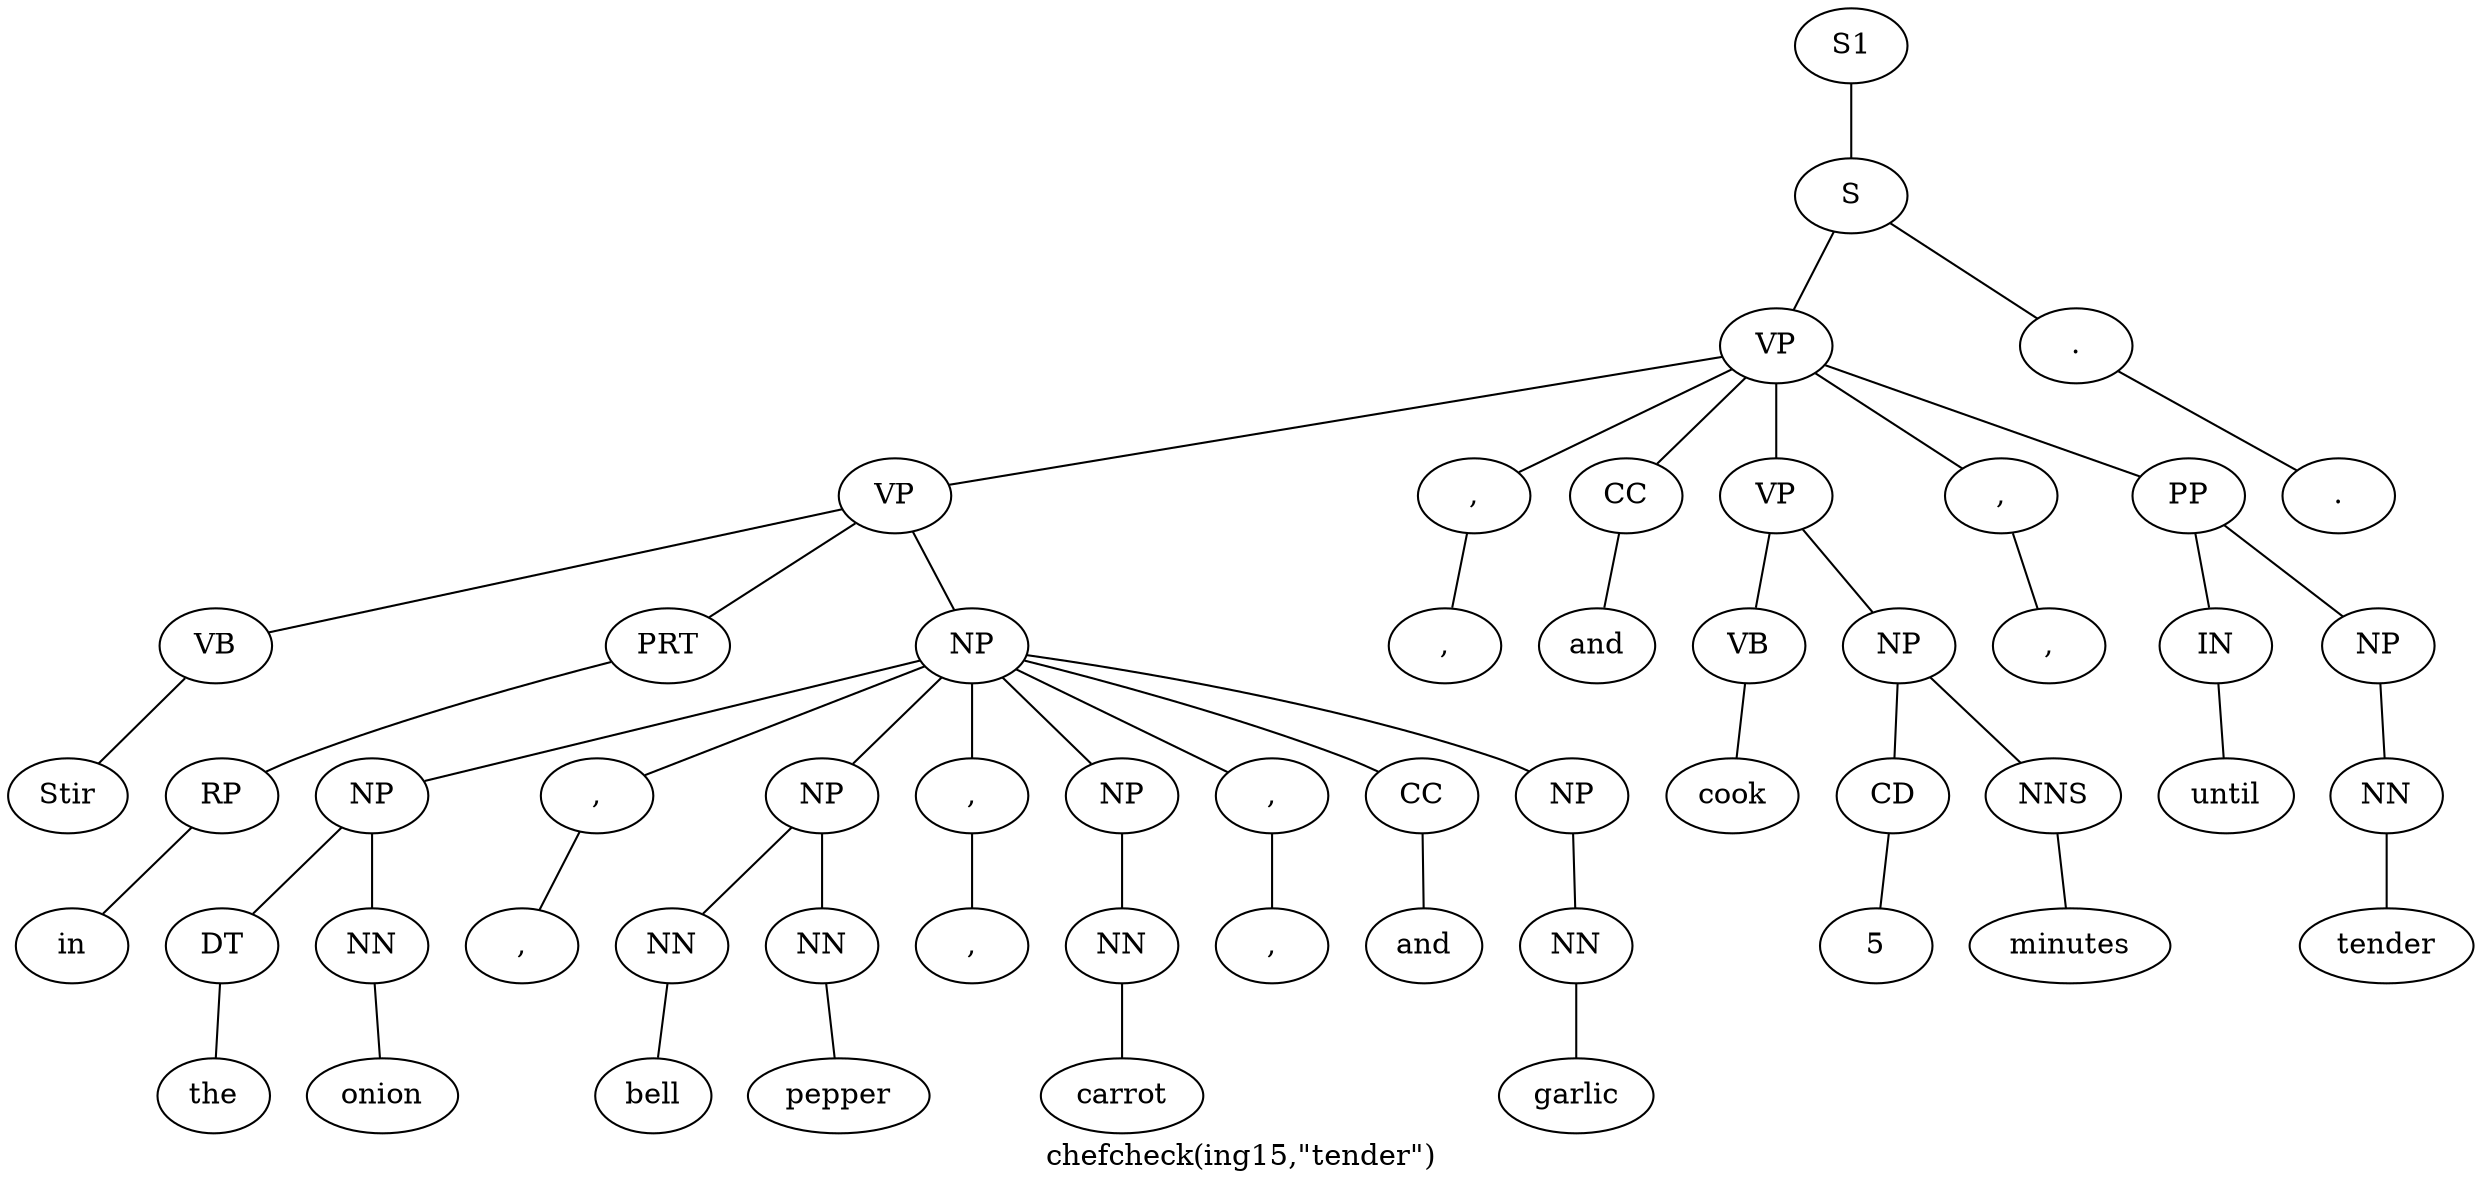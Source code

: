 graph SyntaxGraph {
	label = "chefcheck(ing15,\"tender\")";
	Node0 [label="S1"];
	Node1 [label="S"];
	Node2 [label="VP"];
	Node3 [label="VP"];
	Node4 [label="VB"];
	Node5 [label="Stir"];
	Node6 [label="PRT"];
	Node7 [label="RP"];
	Node8 [label="in"];
	Node9 [label="NP"];
	Node10 [label="NP"];
	Node11 [label="DT"];
	Node12 [label="the"];
	Node13 [label="NN"];
	Node14 [label="onion"];
	Node15 [label=","];
	Node16 [label=","];
	Node17 [label="NP"];
	Node18 [label="NN"];
	Node19 [label="bell"];
	Node20 [label="NN"];
	Node21 [label="pepper"];
	Node22 [label=","];
	Node23 [label=","];
	Node24 [label="NP"];
	Node25 [label="NN"];
	Node26 [label="carrot"];
	Node27 [label=","];
	Node28 [label=","];
	Node29 [label="CC"];
	Node30 [label="and"];
	Node31 [label="NP"];
	Node32 [label="NN"];
	Node33 [label="garlic"];
	Node34 [label=","];
	Node35 [label=","];
	Node36 [label="CC"];
	Node37 [label="and"];
	Node38 [label="VP"];
	Node39 [label="VB"];
	Node40 [label="cook"];
	Node41 [label="NP"];
	Node42 [label="CD"];
	Node43 [label="5"];
	Node44 [label="NNS"];
	Node45 [label="minutes"];
	Node46 [label=","];
	Node47 [label=","];
	Node48 [label="PP"];
	Node49 [label="IN"];
	Node50 [label="until"];
	Node51 [label="NP"];
	Node52 [label="NN"];
	Node53 [label="tender"];
	Node54 [label="."];
	Node55 [label="."];

	Node0 -- Node1;
	Node1 -- Node2;
	Node1 -- Node54;
	Node2 -- Node3;
	Node2 -- Node34;
	Node2 -- Node36;
	Node2 -- Node38;
	Node2 -- Node46;
	Node2 -- Node48;
	Node3 -- Node4;
	Node3 -- Node6;
	Node3 -- Node9;
	Node4 -- Node5;
	Node6 -- Node7;
	Node7 -- Node8;
	Node9 -- Node10;
	Node9 -- Node15;
	Node9 -- Node17;
	Node9 -- Node22;
	Node9 -- Node24;
	Node9 -- Node27;
	Node9 -- Node29;
	Node9 -- Node31;
	Node10 -- Node11;
	Node10 -- Node13;
	Node11 -- Node12;
	Node13 -- Node14;
	Node15 -- Node16;
	Node17 -- Node18;
	Node17 -- Node20;
	Node18 -- Node19;
	Node20 -- Node21;
	Node22 -- Node23;
	Node24 -- Node25;
	Node25 -- Node26;
	Node27 -- Node28;
	Node29 -- Node30;
	Node31 -- Node32;
	Node32 -- Node33;
	Node34 -- Node35;
	Node36 -- Node37;
	Node38 -- Node39;
	Node38 -- Node41;
	Node39 -- Node40;
	Node41 -- Node42;
	Node41 -- Node44;
	Node42 -- Node43;
	Node44 -- Node45;
	Node46 -- Node47;
	Node48 -- Node49;
	Node48 -- Node51;
	Node49 -- Node50;
	Node51 -- Node52;
	Node52 -- Node53;
	Node54 -- Node55;
}